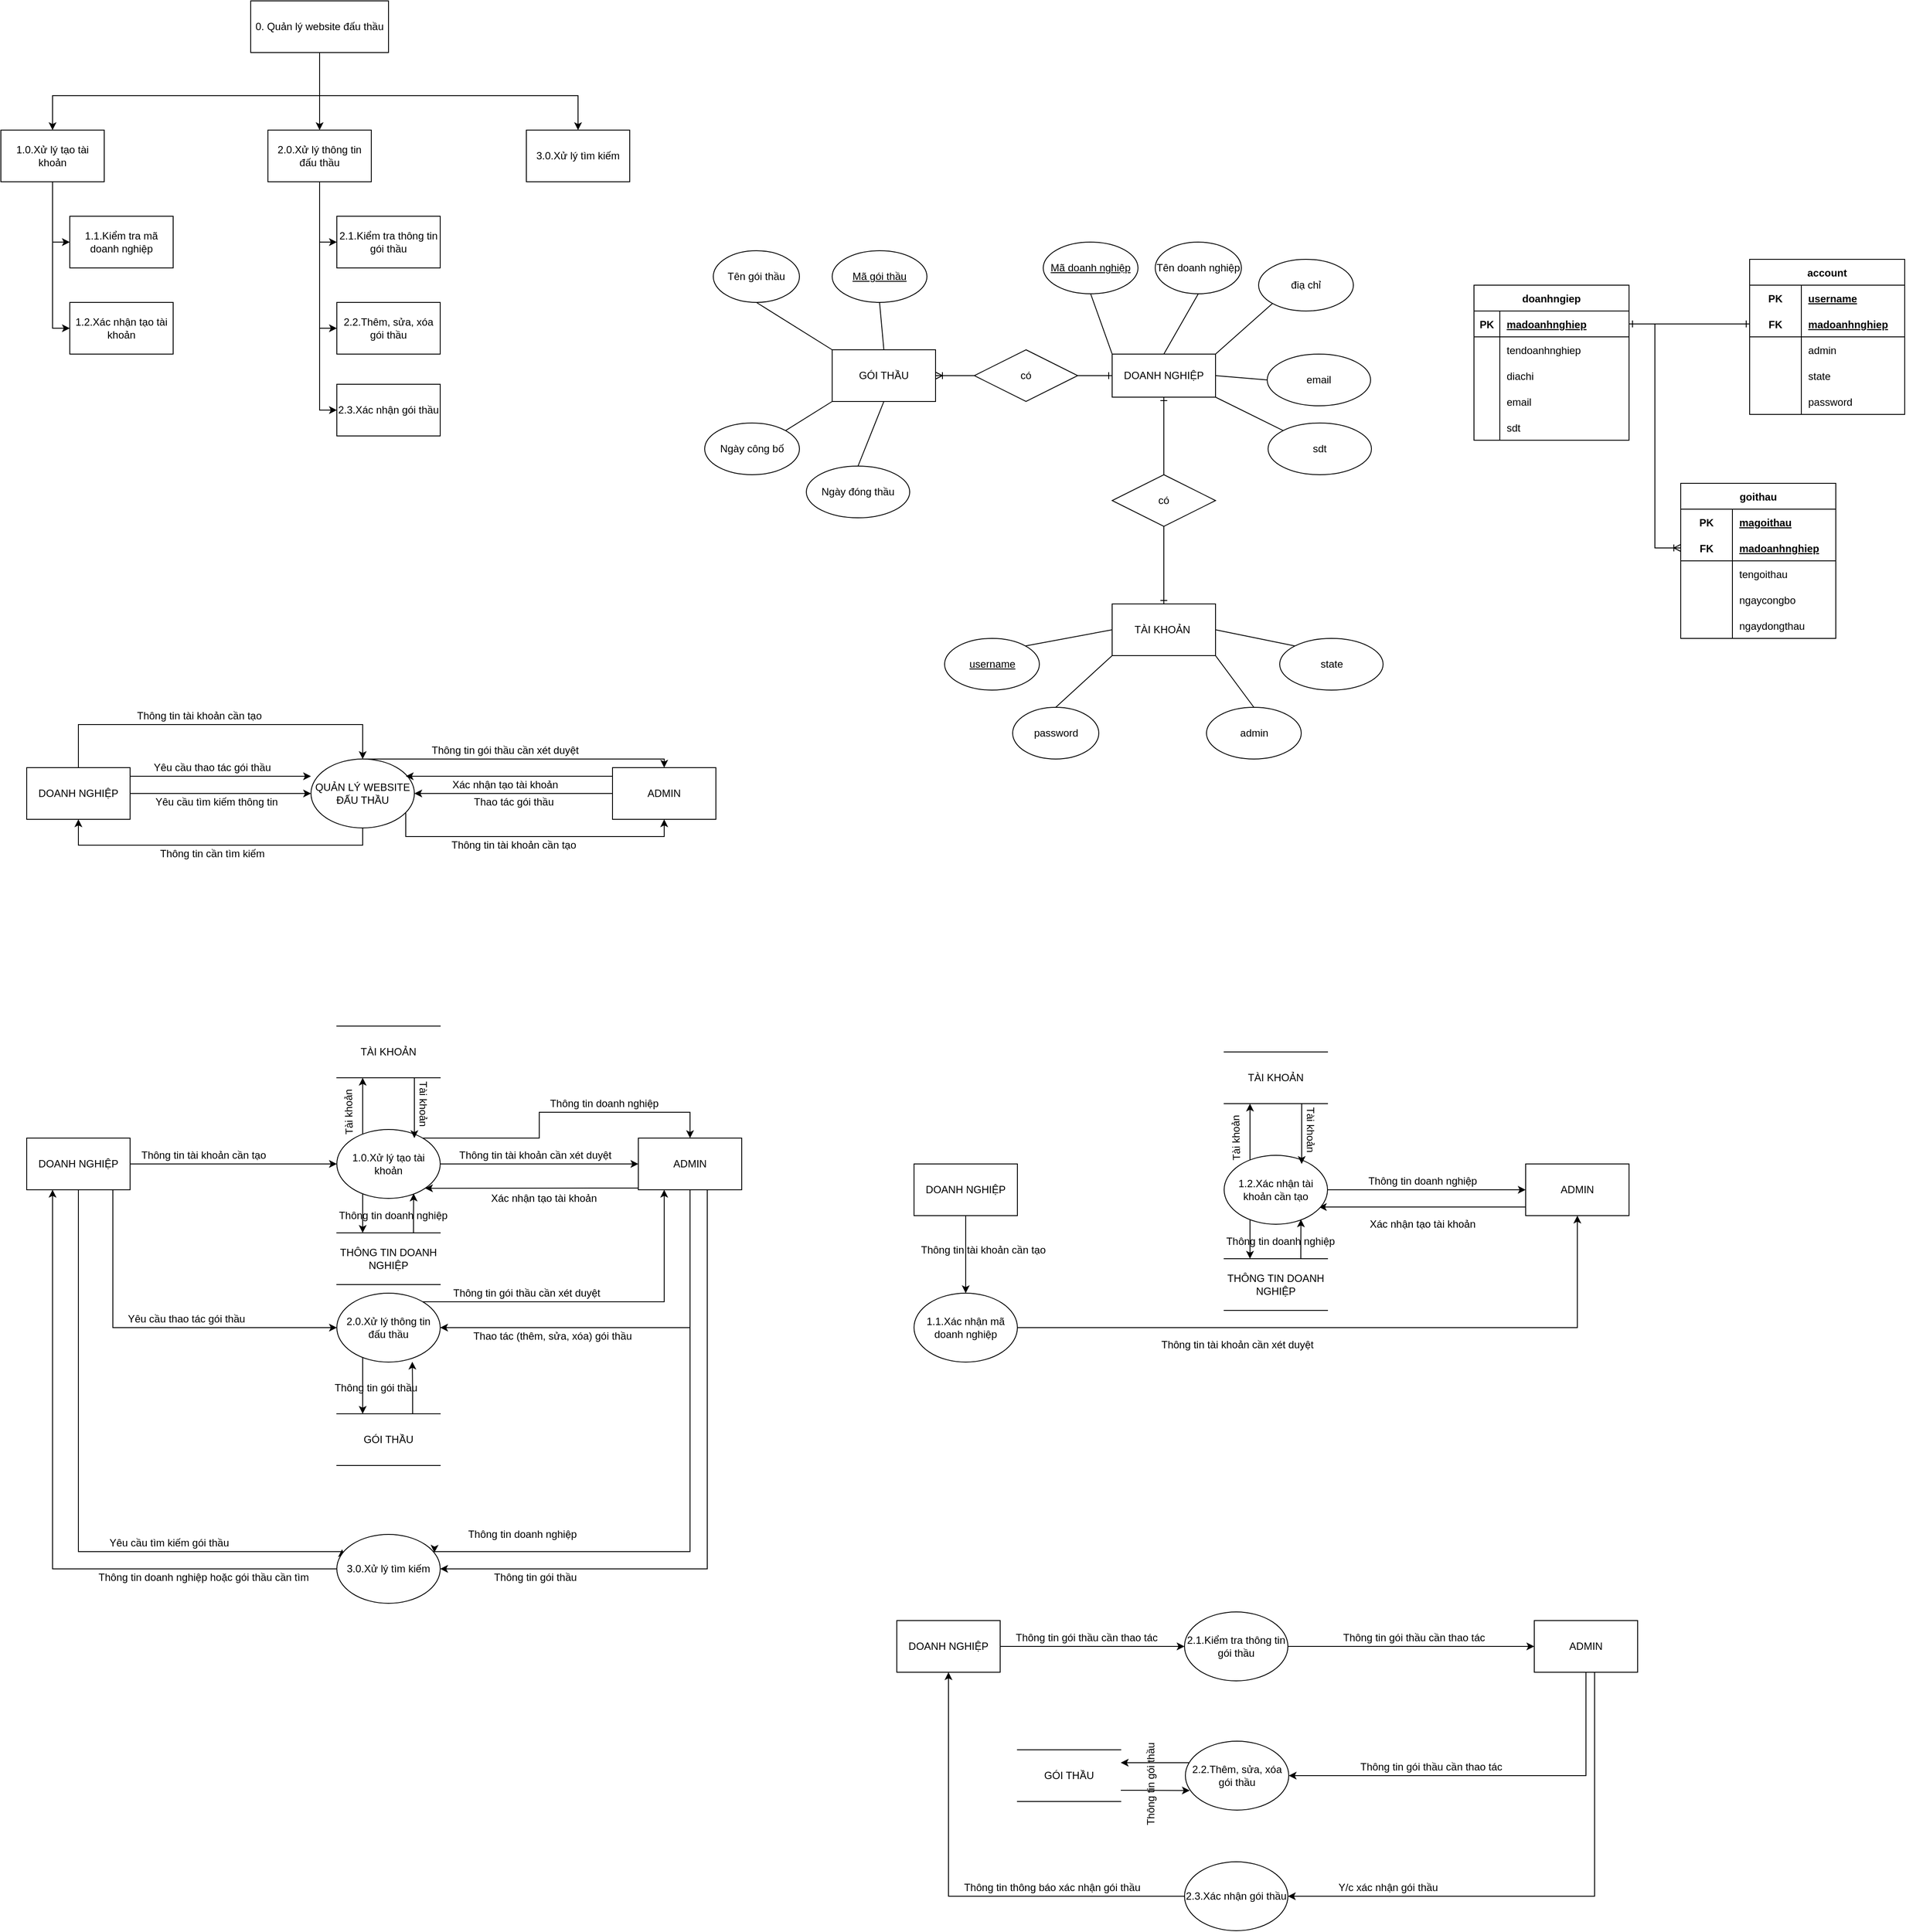 <mxfile version="18.1.3" type="device"><diagram id="sJeZldCgTOT8Xd8-dRQs" name="Page-1"><mxGraphModel dx="1466" dy="608" grid="1" gridSize="10" guides="1" tooltips="1" connect="1" arrows="1" fold="1" page="1" pageScale="1" pageWidth="827" pageHeight="1169" math="0" shadow="0"><root><mxCell id="0"/><mxCell id="1" parent="0"/><mxCell id="-fv67MDIq6zy-AjpwY10-6" style="edgeStyle=orthogonalEdgeStyle;rounded=0;orthogonalLoop=1;jettySize=auto;html=1;entryX=0.5;entryY=0;entryDx=0;entryDy=0;" parent="1" source="-fv67MDIq6zy-AjpwY10-1" target="-fv67MDIq6zy-AjpwY10-2" edge="1"><mxGeometry relative="1" as="geometry"><Array as="points"><mxPoint x="380" y="220"/><mxPoint x="70" y="220"/></Array></mxGeometry></mxCell><mxCell id="-fv67MDIq6zy-AjpwY10-7" style="edgeStyle=orthogonalEdgeStyle;rounded=0;orthogonalLoop=1;jettySize=auto;html=1;entryX=0.5;entryY=0;entryDx=0;entryDy=0;" parent="1" source="-fv67MDIq6zy-AjpwY10-1" target="-fv67MDIq6zy-AjpwY10-3" edge="1"><mxGeometry relative="1" as="geometry"/></mxCell><mxCell id="-fv67MDIq6zy-AjpwY10-8" style="edgeStyle=orthogonalEdgeStyle;rounded=0;orthogonalLoop=1;jettySize=auto;html=1;entryX=0.5;entryY=0;entryDx=0;entryDy=0;" parent="1" source="-fv67MDIq6zy-AjpwY10-1" target="-fv67MDIq6zy-AjpwY10-4" edge="1"><mxGeometry relative="1" as="geometry"><Array as="points"><mxPoint x="380" y="220"/><mxPoint x="680" y="220"/></Array></mxGeometry></mxCell><mxCell id="-fv67MDIq6zy-AjpwY10-1" value="0. Quản lý website đấu thầu" style="rounded=0;whiteSpace=wrap;html=1;" parent="1" vertex="1"><mxGeometry x="300" y="110" width="160" height="60" as="geometry"/></mxCell><mxCell id="-fv67MDIq6zy-AjpwY10-11" style="edgeStyle=orthogonalEdgeStyle;rounded=0;orthogonalLoop=1;jettySize=auto;html=1;entryX=0;entryY=0.5;entryDx=0;entryDy=0;" parent="1" source="-fv67MDIq6zy-AjpwY10-2" target="-fv67MDIq6zy-AjpwY10-9" edge="1"><mxGeometry relative="1" as="geometry"/></mxCell><mxCell id="-fv67MDIq6zy-AjpwY10-12" style="edgeStyle=orthogonalEdgeStyle;rounded=0;orthogonalLoop=1;jettySize=auto;html=1;entryX=0;entryY=0.5;entryDx=0;entryDy=0;" parent="1" source="-fv67MDIq6zy-AjpwY10-2" target="-fv67MDIq6zy-AjpwY10-10" edge="1"><mxGeometry relative="1" as="geometry"/></mxCell><mxCell id="-fv67MDIq6zy-AjpwY10-2" value="1.0.Xử lý tạo tài khoản" style="rounded=0;whiteSpace=wrap;html=1;" parent="1" vertex="1"><mxGeometry x="10" y="260" width="120" height="60" as="geometry"/></mxCell><mxCell id="-fv67MDIq6zy-AjpwY10-16" style="edgeStyle=orthogonalEdgeStyle;rounded=0;orthogonalLoop=1;jettySize=auto;html=1;entryX=0;entryY=0.5;entryDx=0;entryDy=0;" parent="1" source="-fv67MDIq6zy-AjpwY10-3" target="-fv67MDIq6zy-AjpwY10-13" edge="1"><mxGeometry relative="1" as="geometry"/></mxCell><mxCell id="-fv67MDIq6zy-AjpwY10-17" style="edgeStyle=orthogonalEdgeStyle;rounded=0;orthogonalLoop=1;jettySize=auto;html=1;entryX=0;entryY=0.5;entryDx=0;entryDy=0;" parent="1" source="-fv67MDIq6zy-AjpwY10-3" target="-fv67MDIq6zy-AjpwY10-14" edge="1"><mxGeometry relative="1" as="geometry"/></mxCell><mxCell id="-fv67MDIq6zy-AjpwY10-18" style="edgeStyle=orthogonalEdgeStyle;rounded=0;orthogonalLoop=1;jettySize=auto;html=1;entryX=0;entryY=0.5;entryDx=0;entryDy=0;" parent="1" source="-fv67MDIq6zy-AjpwY10-3" target="-fv67MDIq6zy-AjpwY10-15" edge="1"><mxGeometry relative="1" as="geometry"/></mxCell><mxCell id="-fv67MDIq6zy-AjpwY10-3" value="2.0.Xử lý thông tin đấu thầu" style="rounded=0;whiteSpace=wrap;html=1;" parent="1" vertex="1"><mxGeometry x="320" y="260" width="120" height="60" as="geometry"/></mxCell><mxCell id="-fv67MDIq6zy-AjpwY10-4" value="3.0.Xử lý tìm kiếm" style="rounded=0;whiteSpace=wrap;html=1;" parent="1" vertex="1"><mxGeometry x="620" y="260" width="120" height="60" as="geometry"/></mxCell><mxCell id="-fv67MDIq6zy-AjpwY10-9" value="1.1.Kiểm tra mã doanh nghiệp" style="rounded=0;whiteSpace=wrap;html=1;" parent="1" vertex="1"><mxGeometry x="90" y="360" width="120" height="60" as="geometry"/></mxCell><mxCell id="-fv67MDIq6zy-AjpwY10-10" value="1.2.Xác nhận tạo tài khoản" style="rounded=0;whiteSpace=wrap;html=1;" parent="1" vertex="1"><mxGeometry x="90" y="460" width="120" height="60" as="geometry"/></mxCell><mxCell id="-fv67MDIq6zy-AjpwY10-13" value="2.1.Kiểm tra thông tin gói thầu" style="rounded=0;whiteSpace=wrap;html=1;" parent="1" vertex="1"><mxGeometry x="400" y="360" width="120" height="60" as="geometry"/></mxCell><mxCell id="-fv67MDIq6zy-AjpwY10-14" value="2.2.Thêm, sửa, xóa gói thầu" style="rounded=0;whiteSpace=wrap;html=1;" parent="1" vertex="1"><mxGeometry x="400" y="460" width="120" height="60" as="geometry"/></mxCell><mxCell id="-fv67MDIq6zy-AjpwY10-15" value="2.3.Xác nhận gói thầu" style="rounded=0;whiteSpace=wrap;html=1;" parent="1" vertex="1"><mxGeometry x="400" y="555" width="120" height="60" as="geometry"/></mxCell><mxCell id="-fv67MDIq6zy-AjpwY10-25" style="edgeStyle=orthogonalEdgeStyle;rounded=0;orthogonalLoop=1;jettySize=auto;html=1;entryX=0.5;entryY=0;entryDx=0;entryDy=0;" parent="1" source="-fv67MDIq6zy-AjpwY10-20" target="-fv67MDIq6zy-AjpwY10-22" edge="1"><mxGeometry relative="1" as="geometry"><Array as="points"><mxPoint x="780" y="990"/></Array></mxGeometry></mxCell><mxCell id="-fv67MDIq6zy-AjpwY10-39" style="edgeStyle=orthogonalEdgeStyle;rounded=0;orthogonalLoop=1;jettySize=auto;html=1;entryX=0.5;entryY=1;entryDx=0;entryDy=0;" parent="1" source="-fv67MDIq6zy-AjpwY10-20" target="-fv67MDIq6zy-AjpwY10-21" edge="1"><mxGeometry relative="1" as="geometry"><Array as="points"><mxPoint x="430" y="1090"/><mxPoint x="100" y="1090"/></Array></mxGeometry></mxCell><mxCell id="4ASaVmXobpf4jDUh114U-12" style="edgeStyle=orthogonalEdgeStyle;rounded=0;orthogonalLoop=1;jettySize=auto;html=1;entryX=0.5;entryY=1;entryDx=0;entryDy=0;" parent="1" source="-fv67MDIq6zy-AjpwY10-20" target="-fv67MDIq6zy-AjpwY10-22" edge="1"><mxGeometry relative="1" as="geometry"><Array as="points"><mxPoint x="480" y="1080"/><mxPoint x="780" y="1080"/></Array></mxGeometry></mxCell><mxCell id="-fv67MDIq6zy-AjpwY10-20" value="QUẢN LÝ WEBSITE ĐẤU THẦU" style="ellipse;whiteSpace=wrap;html=1;" parent="1" vertex="1"><mxGeometry x="370" y="990" width="120" height="80" as="geometry"/></mxCell><mxCell id="-fv67MDIq6zy-AjpwY10-23" style="edgeStyle=orthogonalEdgeStyle;rounded=0;orthogonalLoop=1;jettySize=auto;html=1;entryX=0.5;entryY=0;entryDx=0;entryDy=0;" parent="1" source="-fv67MDIq6zy-AjpwY10-21" target="-fv67MDIq6zy-AjpwY10-20" edge="1"><mxGeometry relative="1" as="geometry"><Array as="points"><mxPoint x="100" y="950"/><mxPoint x="430" y="950"/></Array></mxGeometry></mxCell><mxCell id="-fv67MDIq6zy-AjpwY10-29" style="edgeStyle=orthogonalEdgeStyle;rounded=0;orthogonalLoop=1;jettySize=auto;html=1;" parent="1" source="-fv67MDIq6zy-AjpwY10-21" edge="1"><mxGeometry relative="1" as="geometry"><mxPoint x="370" y="1010" as="targetPoint"/><Array as="points"><mxPoint x="370" y="1010"/></Array></mxGeometry></mxCell><mxCell id="-fv67MDIq6zy-AjpwY10-37" style="edgeStyle=orthogonalEdgeStyle;rounded=0;orthogonalLoop=1;jettySize=auto;html=1;entryX=0;entryY=0.5;entryDx=0;entryDy=0;" parent="1" source="-fv67MDIq6zy-AjpwY10-21" target="-fv67MDIq6zy-AjpwY10-20" edge="1"><mxGeometry relative="1" as="geometry"/></mxCell><mxCell id="-fv67MDIq6zy-AjpwY10-21" value="DOANH NGHIỆP" style="rounded=0;whiteSpace=wrap;html=1;" parent="1" vertex="1"><mxGeometry x="40" y="1000" width="120" height="60" as="geometry"/></mxCell><mxCell id="-fv67MDIq6zy-AjpwY10-33" style="edgeStyle=orthogonalEdgeStyle;rounded=0;orthogonalLoop=1;jettySize=auto;html=1;entryX=1;entryY=0.5;entryDx=0;entryDy=0;" parent="1" source="-fv67MDIq6zy-AjpwY10-22" target="-fv67MDIq6zy-AjpwY10-20" edge="1"><mxGeometry relative="1" as="geometry"/></mxCell><mxCell id="-fv67MDIq6zy-AjpwY10-35" style="edgeStyle=orthogonalEdgeStyle;rounded=0;orthogonalLoop=1;jettySize=auto;html=1;entryX=0.917;entryY=0.25;entryDx=0;entryDy=0;entryPerimeter=0;" parent="1" source="-fv67MDIq6zy-AjpwY10-22" target="-fv67MDIq6zy-AjpwY10-20" edge="1"><mxGeometry relative="1" as="geometry"><Array as="points"><mxPoint x="660" y="1010"/><mxPoint x="660" y="1010"/></Array></mxGeometry></mxCell><mxCell id="-fv67MDIq6zy-AjpwY10-22" value="ADMIN" style="rounded=0;whiteSpace=wrap;html=1;" parent="1" vertex="1"><mxGeometry x="720" y="1000" width="120" height="60" as="geometry"/></mxCell><mxCell id="-fv67MDIq6zy-AjpwY10-24" value="Thông tin tài khoản cần tạo" style="text;html=1;align=center;verticalAlign=middle;resizable=0;points=[];autosize=1;strokeColor=none;fillColor=none;" parent="1" vertex="1"><mxGeometry x="160" y="930" width="160" height="20" as="geometry"/></mxCell><mxCell id="-fv67MDIq6zy-AjpwY10-26" value="Thông tin gói thầu cần xét duyệt" style="text;html=1;align=center;verticalAlign=middle;resizable=0;points=[];autosize=1;strokeColor=none;fillColor=none;" parent="1" vertex="1"><mxGeometry x="500" y="970" width="190" height="20" as="geometry"/></mxCell><mxCell id="-fv67MDIq6zy-AjpwY10-28" value="Thao tác gói thầu" style="text;html=1;align=center;verticalAlign=middle;resizable=0;points=[];autosize=1;strokeColor=none;fillColor=none;" parent="1" vertex="1"><mxGeometry x="550" y="1030" width="110" height="20" as="geometry"/></mxCell><mxCell id="-fv67MDIq6zy-AjpwY10-30" value="Yêu cầu thao tác gói thầu" style="text;html=1;align=center;verticalAlign=middle;resizable=0;points=[];autosize=1;strokeColor=none;fillColor=none;" parent="1" vertex="1"><mxGeometry x="180" y="990" width="150" height="20" as="geometry"/></mxCell><mxCell id="-fv67MDIq6zy-AjpwY10-36" value="Xác nhận tạo tài khoản" style="text;html=1;align=center;verticalAlign=middle;resizable=0;points=[];autosize=1;strokeColor=none;fillColor=none;" parent="1" vertex="1"><mxGeometry x="525" y="1010" width="140" height="20" as="geometry"/></mxCell><mxCell id="-fv67MDIq6zy-AjpwY10-38" value="Yêu cầu tìm kiếm thông tin" style="text;html=1;align=center;verticalAlign=middle;resizable=0;points=[];autosize=1;strokeColor=none;fillColor=none;" parent="1" vertex="1"><mxGeometry x="180" y="1030" width="160" height="20" as="geometry"/></mxCell><mxCell id="-fv67MDIq6zy-AjpwY10-40" value="Thông tin cần tìm kiếm" style="text;html=1;align=center;verticalAlign=middle;resizable=0;points=[];autosize=1;strokeColor=none;fillColor=none;" parent="1" vertex="1"><mxGeometry x="185" y="1090" width="140" height="20" as="geometry"/></mxCell><mxCell id="4ASaVmXobpf4jDUh114U-9" style="edgeStyle=orthogonalEdgeStyle;rounded=0;orthogonalLoop=1;jettySize=auto;html=1;" parent="1" source="4ASaVmXobpf4jDUh114U-1" target="4ASaVmXobpf4jDUh114U-3" edge="1"><mxGeometry relative="1" as="geometry"><Array as="points"><mxPoint x="350" y="1460"/><mxPoint x="350" y="1460"/></Array></mxGeometry></mxCell><mxCell id="4ASaVmXobpf4jDUh114U-21" style="edgeStyle=orthogonalEdgeStyle;rounded=0;orthogonalLoop=1;jettySize=auto;html=1;entryX=0;entryY=0.5;entryDx=0;entryDy=0;" parent="1" source="4ASaVmXobpf4jDUh114U-1" target="4ASaVmXobpf4jDUh114U-5" edge="1"><mxGeometry relative="1" as="geometry"><Array as="points"><mxPoint x="140" y="1650"/></Array></mxGeometry></mxCell><mxCell id="4ASaVmXobpf4jDUh114U-31" style="edgeStyle=orthogonalEdgeStyle;rounded=0;orthogonalLoop=1;jettySize=auto;html=1;entryX=0.05;entryY=0.215;entryDx=0;entryDy=0;entryPerimeter=0;" parent="1" source="4ASaVmXobpf4jDUh114U-1" target="4ASaVmXobpf4jDUh114U-4" edge="1"><mxGeometry relative="1" as="geometry"><Array as="points"><mxPoint x="100" y="1910"/><mxPoint x="406" y="1910"/></Array></mxGeometry></mxCell><mxCell id="4ASaVmXobpf4jDUh114U-1" value="DOANH NGHIỆP" style="rounded=0;whiteSpace=wrap;html=1;" parent="1" vertex="1"><mxGeometry x="40" y="1430" width="120" height="60" as="geometry"/></mxCell><mxCell id="4ASaVmXobpf4jDUh114U-15" style="edgeStyle=orthogonalEdgeStyle;rounded=0;orthogonalLoop=1;jettySize=auto;html=1;entryX=1;entryY=1;entryDx=0;entryDy=0;" parent="1" source="4ASaVmXobpf4jDUh114U-2" target="4ASaVmXobpf4jDUh114U-3" edge="1"><mxGeometry relative="1" as="geometry"><Array as="points"><mxPoint x="700" y="1488"/><mxPoint x="700" y="1488"/></Array></mxGeometry></mxCell><mxCell id="4ASaVmXobpf4jDUh114U-25" style="edgeStyle=orthogonalEdgeStyle;rounded=0;orthogonalLoop=1;jettySize=auto;html=1;entryX=1;entryY=0.5;entryDx=0;entryDy=0;" parent="1" source="4ASaVmXobpf4jDUh114U-2" target="4ASaVmXobpf4jDUh114U-5" edge="1"><mxGeometry relative="1" as="geometry"><Array as="points"><mxPoint x="810" y="1650"/></Array></mxGeometry></mxCell><mxCell id="4ASaVmXobpf4jDUh114U-42" style="edgeStyle=orthogonalEdgeStyle;rounded=0;orthogonalLoop=1;jettySize=auto;html=1;entryX=0.943;entryY=0.265;entryDx=0;entryDy=0;entryPerimeter=0;" parent="1" source="4ASaVmXobpf4jDUh114U-2" target="4ASaVmXobpf4jDUh114U-4" edge="1"><mxGeometry relative="1" as="geometry"><Array as="points"><mxPoint x="810" y="1910"/><mxPoint x="513" y="1910"/></Array></mxGeometry></mxCell><mxCell id="4ASaVmXobpf4jDUh114U-44" style="edgeStyle=orthogonalEdgeStyle;rounded=0;orthogonalLoop=1;jettySize=auto;html=1;entryX=1;entryY=0.5;entryDx=0;entryDy=0;" parent="1" source="4ASaVmXobpf4jDUh114U-2" target="4ASaVmXobpf4jDUh114U-4" edge="1"><mxGeometry relative="1" as="geometry"><Array as="points"><mxPoint x="830" y="1930"/></Array></mxGeometry></mxCell><mxCell id="4ASaVmXobpf4jDUh114U-2" value="ADMIN" style="rounded=0;whiteSpace=wrap;html=1;" parent="1" vertex="1"><mxGeometry x="750" y="1430" width="120" height="60" as="geometry"/></mxCell><mxCell id="4ASaVmXobpf4jDUh114U-11" style="edgeStyle=orthogonalEdgeStyle;rounded=0;orthogonalLoop=1;jettySize=auto;html=1;entryX=0;entryY=0.5;entryDx=0;entryDy=0;" parent="1" source="4ASaVmXobpf4jDUh114U-3" target="4ASaVmXobpf4jDUh114U-2" edge="1"><mxGeometry relative="1" as="geometry"/></mxCell><mxCell id="4ASaVmXobpf4jDUh114U-17" style="edgeStyle=orthogonalEdgeStyle;rounded=0;orthogonalLoop=1;jettySize=auto;html=1;entryX=0.25;entryY=1;entryDx=0;entryDy=0;" parent="1" source="4ASaVmXobpf4jDUh114U-3" target="4ASaVmXobpf4jDUh114U-6" edge="1"><mxGeometry relative="1" as="geometry"><Array as="points"><mxPoint x="430" y="1400"/><mxPoint x="430" y="1400"/></Array></mxGeometry></mxCell><mxCell id="4ASaVmXobpf4jDUh114U-34" style="edgeStyle=orthogonalEdgeStyle;rounded=0;orthogonalLoop=1;jettySize=auto;html=1;entryX=0.25;entryY=0;entryDx=0;entryDy=0;" parent="1" source="4ASaVmXobpf4jDUh114U-3" target="4ASaVmXobpf4jDUh114U-7" edge="1"><mxGeometry relative="1" as="geometry"><Array as="points"><mxPoint x="430" y="1510"/><mxPoint x="430" y="1510"/></Array></mxGeometry></mxCell><mxCell id="4ASaVmXobpf4jDUh114U-40" style="edgeStyle=orthogonalEdgeStyle;rounded=0;orthogonalLoop=1;jettySize=auto;html=1;entryX=0.5;entryY=0;entryDx=0;entryDy=0;" parent="1" source="4ASaVmXobpf4jDUh114U-3" target="4ASaVmXobpf4jDUh114U-2" edge="1"><mxGeometry relative="1" as="geometry"><Array as="points"><mxPoint x="635" y="1430"/><mxPoint x="635" y="1400"/><mxPoint x="810" y="1400"/></Array></mxGeometry></mxCell><mxCell id="4ASaVmXobpf4jDUh114U-3" value="&lt;span style=&quot;&quot;&gt;1.0.Xử lý tạo tài khoản&lt;/span&gt;" style="ellipse;whiteSpace=wrap;html=1;" parent="1" vertex="1"><mxGeometry x="400" y="1420" width="120" height="80" as="geometry"/></mxCell><mxCell id="4ASaVmXobpf4jDUh114U-46" style="edgeStyle=orthogonalEdgeStyle;rounded=0;orthogonalLoop=1;jettySize=auto;html=1;entryX=0.25;entryY=1;entryDx=0;entryDy=0;" parent="1" source="4ASaVmXobpf4jDUh114U-4" target="4ASaVmXobpf4jDUh114U-1" edge="1"><mxGeometry relative="1" as="geometry"/></mxCell><mxCell id="4ASaVmXobpf4jDUh114U-4" value="&lt;span style=&quot;&quot;&gt;3.0.Xử lý tìm kiếm&lt;/span&gt;" style="ellipse;whiteSpace=wrap;html=1;" parent="1" vertex="1"><mxGeometry x="400" y="1890" width="120" height="80" as="geometry"/></mxCell><mxCell id="4ASaVmXobpf4jDUh114U-23" style="edgeStyle=orthogonalEdgeStyle;rounded=0;orthogonalLoop=1;jettySize=auto;html=1;entryX=0.25;entryY=1;entryDx=0;entryDy=0;" parent="1" source="4ASaVmXobpf4jDUh114U-5" target="4ASaVmXobpf4jDUh114U-2" edge="1"><mxGeometry relative="1" as="geometry"><Array as="points"><mxPoint x="780" y="1620"/></Array></mxGeometry></mxCell><mxCell id="4ASaVmXobpf4jDUh114U-27" style="edgeStyle=orthogonalEdgeStyle;rounded=0;orthogonalLoop=1;jettySize=auto;html=1;entryX=0.25;entryY=0;entryDx=0;entryDy=0;" parent="1" source="4ASaVmXobpf4jDUh114U-5" target="4ASaVmXobpf4jDUh114U-8" edge="1"><mxGeometry relative="1" as="geometry"><Array as="points"><mxPoint x="430" y="1710"/><mxPoint x="430" y="1710"/></Array></mxGeometry></mxCell><mxCell id="4ASaVmXobpf4jDUh114U-5" value="&lt;span style=&quot;&quot;&gt;2.0.Xử lý thông tin đấu thầu&lt;/span&gt;" style="ellipse;whiteSpace=wrap;html=1;" parent="1" vertex="1"><mxGeometry x="400" y="1610" width="120" height="80" as="geometry"/></mxCell><mxCell id="4ASaVmXobpf4jDUh114U-18" style="edgeStyle=orthogonalEdgeStyle;rounded=0;orthogonalLoop=1;jettySize=auto;html=1;entryX=0.75;entryY=0.125;entryDx=0;entryDy=0;entryPerimeter=0;" parent="1" source="4ASaVmXobpf4jDUh114U-6" target="4ASaVmXobpf4jDUh114U-3" edge="1"><mxGeometry relative="1" as="geometry"><Array as="points"><mxPoint x="490" y="1360"/><mxPoint x="490" y="1360"/></Array></mxGeometry></mxCell><mxCell id="4ASaVmXobpf4jDUh114U-6" value="TÀI KHOẢN" style="shape=partialRectangle;whiteSpace=wrap;html=1;left=0;right=0;fillColor=none;" parent="1" vertex="1"><mxGeometry x="400" y="1300" width="120" height="60" as="geometry"/></mxCell><mxCell id="4ASaVmXobpf4jDUh114U-35" style="edgeStyle=orthogonalEdgeStyle;rounded=0;orthogonalLoop=1;jettySize=auto;html=1;entryX=0.743;entryY=0.93;entryDx=0;entryDy=0;entryPerimeter=0;" parent="1" source="4ASaVmXobpf4jDUh114U-7" target="4ASaVmXobpf4jDUh114U-3" edge="1"><mxGeometry relative="1" as="geometry"><Array as="points"><mxPoint x="489" y="1530"/><mxPoint x="489" y="1530"/></Array></mxGeometry></mxCell><mxCell id="4ASaVmXobpf4jDUh114U-7" value="THÔNG TIN DOANH NGHIỆP" style="shape=partialRectangle;whiteSpace=wrap;html=1;left=0;right=0;fillColor=none;" parent="1" vertex="1"><mxGeometry x="400" y="1540" width="120" height="60" as="geometry"/></mxCell><mxCell id="4ASaVmXobpf4jDUh114U-28" style="edgeStyle=orthogonalEdgeStyle;rounded=0;orthogonalLoop=1;jettySize=auto;html=1;entryX=0.73;entryY=0.995;entryDx=0;entryDy=0;entryPerimeter=0;" parent="1" source="4ASaVmXobpf4jDUh114U-8" target="4ASaVmXobpf4jDUh114U-5" edge="1"><mxGeometry relative="1" as="geometry"><Array as="points"><mxPoint x="488" y="1730"/><mxPoint x="488" y="1730"/></Array></mxGeometry></mxCell><mxCell id="4ASaVmXobpf4jDUh114U-8" value="GÓI THẦU" style="shape=partialRectangle;whiteSpace=wrap;html=1;left=0;right=0;fillColor=none;" parent="1" vertex="1"><mxGeometry x="400" y="1750" width="120" height="60" as="geometry"/></mxCell><mxCell id="4ASaVmXobpf4jDUh114U-10" value="Thông tin tài khoản cần tạo" style="text;html=1;align=center;verticalAlign=middle;resizable=0;points=[];autosize=1;strokeColor=none;fillColor=none;" parent="1" vertex="1"><mxGeometry x="165" y="1440" width="160" height="20" as="geometry"/></mxCell><mxCell id="4ASaVmXobpf4jDUh114U-13" value="Thông tin tài khoản cần tạo" style="text;html=1;align=center;verticalAlign=middle;resizable=0;points=[];autosize=1;strokeColor=none;fillColor=none;" parent="1" vertex="1"><mxGeometry x="525" y="1080" width="160" height="20" as="geometry"/></mxCell><mxCell id="4ASaVmXobpf4jDUh114U-14" value="Thông tin tài khoản cần xét duyệt" style="text;html=1;align=center;verticalAlign=middle;resizable=0;points=[];autosize=1;strokeColor=none;fillColor=none;" parent="1" vertex="1"><mxGeometry x="535" y="1440" width="190" height="20" as="geometry"/></mxCell><mxCell id="4ASaVmXobpf4jDUh114U-16" value="Xác nhận tạo tài khoản" style="text;html=1;align=center;verticalAlign=middle;resizable=0;points=[];autosize=1;strokeColor=none;fillColor=none;" parent="1" vertex="1"><mxGeometry x="570" y="1490" width="140" height="20" as="geometry"/></mxCell><mxCell id="4ASaVmXobpf4jDUh114U-19" value="Tài khoản" style="text;html=1;align=center;verticalAlign=middle;resizable=0;points=[];autosize=1;strokeColor=none;fillColor=none;rotation=90;" parent="1" vertex="1"><mxGeometry x="465" y="1380" width="70" height="20" as="geometry"/></mxCell><mxCell id="4ASaVmXobpf4jDUh114U-20" value="Tài khoản" style="text;html=1;align=center;verticalAlign=middle;resizable=0;points=[];autosize=1;strokeColor=none;fillColor=none;rotation=-91;" parent="1" vertex="1"><mxGeometry x="379" y="1390" width="70" height="20" as="geometry"/></mxCell><mxCell id="4ASaVmXobpf4jDUh114U-22" value="Yêu cầu thao tác gói thầu" style="text;html=1;align=center;verticalAlign=middle;resizable=0;points=[];autosize=1;strokeColor=none;fillColor=none;" parent="1" vertex="1"><mxGeometry x="150" y="1630" width="150" height="20" as="geometry"/></mxCell><mxCell id="4ASaVmXobpf4jDUh114U-24" value="Thông tin gói thầu cần xét duyệt" style="text;html=1;align=center;verticalAlign=middle;resizable=0;points=[];autosize=1;strokeColor=none;fillColor=none;" parent="1" vertex="1"><mxGeometry x="525" y="1600" width="190" height="20" as="geometry"/></mxCell><mxCell id="4ASaVmXobpf4jDUh114U-26" value="Thao tác (thêm, sửa, xóa) gói thầu" style="text;html=1;align=center;verticalAlign=middle;resizable=0;points=[];autosize=1;strokeColor=none;fillColor=none;" parent="1" vertex="1"><mxGeometry x="550" y="1650" width="200" height="20" as="geometry"/></mxCell><mxCell id="4ASaVmXobpf4jDUh114U-29" value="Thông tin gói thầu" style="text;html=1;align=center;verticalAlign=middle;resizable=0;points=[];autosize=1;strokeColor=none;fillColor=none;" parent="1" vertex="1"><mxGeometry x="390" y="1710" width="110" height="20" as="geometry"/></mxCell><mxCell id="4ASaVmXobpf4jDUh114U-33" value="Yêu cầu tìm kiếm gói thầu" style="text;html=1;align=center;verticalAlign=middle;resizable=0;points=[];autosize=1;strokeColor=none;fillColor=none;" parent="1" vertex="1"><mxGeometry x="130" y="1890" width="150" height="20" as="geometry"/></mxCell><mxCell id="4ASaVmXobpf4jDUh114U-36" value="Thông tin doanh nghiệp" style="text;html=1;align=center;verticalAlign=middle;resizable=0;points=[];autosize=1;strokeColor=none;fillColor=none;" parent="1" vertex="1"><mxGeometry x="395" y="1510" width="140" height="20" as="geometry"/></mxCell><mxCell id="4ASaVmXobpf4jDUh114U-41" value="Thông tin doanh nghiệp" style="text;html=1;align=center;verticalAlign=middle;resizable=0;points=[];autosize=1;strokeColor=none;fillColor=none;" parent="1" vertex="1"><mxGeometry x="640" y="1380" width="140" height="20" as="geometry"/></mxCell><mxCell id="4ASaVmXobpf4jDUh114U-43" value="Thông tin doanh nghiệp" style="text;html=1;align=center;verticalAlign=middle;resizable=0;points=[];autosize=1;strokeColor=none;fillColor=none;" parent="1" vertex="1"><mxGeometry x="545" y="1880" width="140" height="20" as="geometry"/></mxCell><mxCell id="4ASaVmXobpf4jDUh114U-45" value="Thông tin gói thầu" style="text;html=1;align=center;verticalAlign=middle;resizable=0;points=[];autosize=1;strokeColor=none;fillColor=none;" parent="1" vertex="1"><mxGeometry x="575" y="1930" width="110" height="20" as="geometry"/></mxCell><mxCell id="4ASaVmXobpf4jDUh114U-47" value="Thông tin doanh nghiệp hoặc gói thầu cần tìm" style="text;html=1;align=center;verticalAlign=middle;resizable=0;points=[];autosize=1;strokeColor=none;fillColor=none;" parent="1" vertex="1"><mxGeometry x="115" y="1930" width="260" height="20" as="geometry"/></mxCell><mxCell id="4ASaVmXobpf4jDUh114U-72" style="edgeStyle=orthogonalEdgeStyle;rounded=0;orthogonalLoop=1;jettySize=auto;html=1;entryX=0.5;entryY=0;entryDx=0;entryDy=0;" parent="1" source="4ASaVmXobpf4jDUh114U-49" target="4ASaVmXobpf4jDUh114U-68" edge="1"><mxGeometry relative="1" as="geometry"/></mxCell><mxCell id="4ASaVmXobpf4jDUh114U-49" value="DOANH NGHIỆP" style="rounded=0;whiteSpace=wrap;html=1;" parent="1" vertex="1"><mxGeometry x="1070" y="1460" width="120" height="60" as="geometry"/></mxCell><mxCell id="4ASaVmXobpf4jDUh114U-71" style="edgeStyle=orthogonalEdgeStyle;rounded=0;orthogonalLoop=1;jettySize=auto;html=1;entryX=0.917;entryY=0.75;entryDx=0;entryDy=0;entryPerimeter=0;" parent="1" source="4ASaVmXobpf4jDUh114U-51" target="4ASaVmXobpf4jDUh114U-56" edge="1"><mxGeometry relative="1" as="geometry"><Array as="points"><mxPoint x="1730" y="1510"/><mxPoint x="1730" y="1510"/></Array></mxGeometry></mxCell><mxCell id="4ASaVmXobpf4jDUh114U-51" value="ADMIN" style="rounded=0;whiteSpace=wrap;html=1;" parent="1" vertex="1"><mxGeometry x="1780" y="1460" width="120" height="60" as="geometry"/></mxCell><mxCell id="4ASaVmXobpf4jDUh114U-52" style="edgeStyle=orthogonalEdgeStyle;rounded=0;orthogonalLoop=1;jettySize=auto;html=1;entryX=0;entryY=0.5;entryDx=0;entryDy=0;" parent="1" source="4ASaVmXobpf4jDUh114U-56" target="4ASaVmXobpf4jDUh114U-51" edge="1"><mxGeometry relative="1" as="geometry"/></mxCell><mxCell id="4ASaVmXobpf4jDUh114U-53" style="edgeStyle=orthogonalEdgeStyle;rounded=0;orthogonalLoop=1;jettySize=auto;html=1;entryX=0.25;entryY=1;entryDx=0;entryDy=0;" parent="1" source="4ASaVmXobpf4jDUh114U-56" target="4ASaVmXobpf4jDUh114U-58" edge="1"><mxGeometry relative="1" as="geometry"><Array as="points"><mxPoint x="1460" y="1430"/><mxPoint x="1460" y="1430"/></Array></mxGeometry></mxCell><mxCell id="4ASaVmXobpf4jDUh114U-54" style="edgeStyle=orthogonalEdgeStyle;rounded=0;orthogonalLoop=1;jettySize=auto;html=1;entryX=0.25;entryY=0;entryDx=0;entryDy=0;" parent="1" source="4ASaVmXobpf4jDUh114U-56" target="4ASaVmXobpf4jDUh114U-60" edge="1"><mxGeometry relative="1" as="geometry"><Array as="points"><mxPoint x="1460" y="1540"/><mxPoint x="1460" y="1540"/></Array></mxGeometry></mxCell><mxCell id="4ASaVmXobpf4jDUh114U-56" value="1.2.Xác nhận tài khoản cần tạo" style="ellipse;whiteSpace=wrap;html=1;" parent="1" vertex="1"><mxGeometry x="1430" y="1450" width="120" height="80" as="geometry"/></mxCell><mxCell id="4ASaVmXobpf4jDUh114U-57" style="edgeStyle=orthogonalEdgeStyle;rounded=0;orthogonalLoop=1;jettySize=auto;html=1;entryX=0.75;entryY=0.125;entryDx=0;entryDy=0;entryPerimeter=0;" parent="1" source="4ASaVmXobpf4jDUh114U-58" target="4ASaVmXobpf4jDUh114U-56" edge="1"><mxGeometry relative="1" as="geometry"><Array as="points"><mxPoint x="1520" y="1390"/><mxPoint x="1520" y="1390"/></Array></mxGeometry></mxCell><mxCell id="4ASaVmXobpf4jDUh114U-58" value="TÀI KHOẢN" style="shape=partialRectangle;whiteSpace=wrap;html=1;left=0;right=0;fillColor=none;" parent="1" vertex="1"><mxGeometry x="1430" y="1330" width="120" height="60" as="geometry"/></mxCell><mxCell id="4ASaVmXobpf4jDUh114U-59" style="edgeStyle=orthogonalEdgeStyle;rounded=0;orthogonalLoop=1;jettySize=auto;html=1;entryX=0.743;entryY=0.93;entryDx=0;entryDy=0;entryPerimeter=0;" parent="1" source="4ASaVmXobpf4jDUh114U-60" target="4ASaVmXobpf4jDUh114U-56" edge="1"><mxGeometry relative="1" as="geometry"><Array as="points"><mxPoint x="1519" y="1560"/><mxPoint x="1519" y="1560"/></Array></mxGeometry></mxCell><mxCell id="4ASaVmXobpf4jDUh114U-60" value="THÔNG TIN DOANH NGHIỆP" style="shape=partialRectangle;whiteSpace=wrap;html=1;left=0;right=0;fillColor=none;" parent="1" vertex="1"><mxGeometry x="1430" y="1570" width="120" height="60" as="geometry"/></mxCell><mxCell id="4ASaVmXobpf4jDUh114U-61" value="Thông tin tài khoản cần tạo" style="text;html=1;align=center;verticalAlign=middle;resizable=0;points=[];autosize=1;strokeColor=none;fillColor=none;" parent="1" vertex="1"><mxGeometry x="1070" y="1550" width="160" height="20" as="geometry"/></mxCell><mxCell id="4ASaVmXobpf4jDUh114U-62" value="Thông tin doanh nghiệp" style="text;html=1;align=center;verticalAlign=middle;resizable=0;points=[];autosize=1;strokeColor=none;fillColor=none;" parent="1" vertex="1"><mxGeometry x="1590" y="1470" width="140" height="20" as="geometry"/></mxCell><mxCell id="4ASaVmXobpf4jDUh114U-64" value="Tài khoản" style="text;html=1;align=center;verticalAlign=middle;resizable=0;points=[];autosize=1;strokeColor=none;fillColor=none;rotation=90;" parent="1" vertex="1"><mxGeometry x="1495" y="1410" width="70" height="20" as="geometry"/></mxCell><mxCell id="4ASaVmXobpf4jDUh114U-65" value="Tài khoản" style="text;html=1;align=center;verticalAlign=middle;resizable=0;points=[];autosize=1;strokeColor=none;fillColor=none;rotation=-91;" parent="1" vertex="1"><mxGeometry x="1409" y="1420" width="70" height="20" as="geometry"/></mxCell><mxCell id="4ASaVmXobpf4jDUh114U-66" value="Thông tin doanh nghiệp" style="text;html=1;align=center;verticalAlign=middle;resizable=0;points=[];autosize=1;strokeColor=none;fillColor=none;" parent="1" vertex="1"><mxGeometry x="1425" y="1540" width="140" height="20" as="geometry"/></mxCell><mxCell id="4ASaVmXobpf4jDUh114U-73" style="edgeStyle=orthogonalEdgeStyle;rounded=0;orthogonalLoop=1;jettySize=auto;html=1;entryX=0.5;entryY=1;entryDx=0;entryDy=0;" parent="1" source="4ASaVmXobpf4jDUh114U-68" target="4ASaVmXobpf4jDUh114U-51" edge="1"><mxGeometry relative="1" as="geometry"/></mxCell><mxCell id="4ASaVmXobpf4jDUh114U-68" value="&lt;span style=&quot;&quot;&gt;1.1.Xác nhận mã doanh nghiệp&lt;/span&gt;" style="ellipse;whiteSpace=wrap;html=1;" parent="1" vertex="1"><mxGeometry x="1070" y="1610" width="120" height="80" as="geometry"/></mxCell><mxCell id="4ASaVmXobpf4jDUh114U-74" value="Thông tin tài khoản cần xét duyệt" style="text;html=1;align=center;verticalAlign=middle;resizable=0;points=[];autosize=1;strokeColor=none;fillColor=none;" parent="1" vertex="1"><mxGeometry x="1350" y="1660" width="190" height="20" as="geometry"/></mxCell><mxCell id="4ASaVmXobpf4jDUh114U-75" value="Xác nhận tạo tài khoản" style="text;html=1;align=center;verticalAlign=middle;resizable=0;points=[];autosize=1;strokeColor=none;fillColor=none;" parent="1" vertex="1"><mxGeometry x="1590" y="1520" width="140" height="20" as="geometry"/></mxCell><mxCell id="4ASaVmXobpf4jDUh114U-99" style="edgeStyle=orthogonalEdgeStyle;rounded=0;orthogonalLoop=1;jettySize=auto;html=1;entryX=0;entryY=0.5;entryDx=0;entryDy=0;" parent="1" source="4ASaVmXobpf4jDUh114U-77" target="4ASaVmXobpf4jDUh114U-94" edge="1"><mxGeometry relative="1" as="geometry"/></mxCell><mxCell id="4ASaVmXobpf4jDUh114U-77" value="DOANH NGHIỆP" style="rounded=0;whiteSpace=wrap;html=1;" parent="1" vertex="1"><mxGeometry x="1050" y="1990" width="120" height="60" as="geometry"/></mxCell><mxCell id="4ASaVmXobpf4jDUh114U-105" style="edgeStyle=orthogonalEdgeStyle;rounded=0;orthogonalLoop=1;jettySize=auto;html=1;entryX=1;entryY=0.5;entryDx=0;entryDy=0;" parent="1" source="4ASaVmXobpf4jDUh114U-79" target="4ASaVmXobpf4jDUh114U-83" edge="1"><mxGeometry relative="1" as="geometry"><Array as="points"><mxPoint x="1850" y="2170"/></Array></mxGeometry></mxCell><mxCell id="4ASaVmXobpf4jDUh114U-107" style="edgeStyle=orthogonalEdgeStyle;rounded=0;orthogonalLoop=1;jettySize=auto;html=1;entryX=1;entryY=0.5;entryDx=0;entryDy=0;" parent="1" source="4ASaVmXobpf4jDUh114U-79" target="4ASaVmXobpf4jDUh114U-97" edge="1"><mxGeometry relative="1" as="geometry"><Array as="points"><mxPoint x="1860" y="2310"/></Array></mxGeometry></mxCell><mxCell id="4ASaVmXobpf4jDUh114U-79" value="ADMIN" style="rounded=0;whiteSpace=wrap;html=1;" parent="1" vertex="1"><mxGeometry x="1790" y="1990" width="120" height="60" as="geometry"/></mxCell><mxCell id="4ASaVmXobpf4jDUh114U-109" style="edgeStyle=orthogonalEdgeStyle;rounded=0;orthogonalLoop=1;jettySize=auto;html=1;entryX=1;entryY=0.25;entryDx=0;entryDy=0;" parent="1" source="4ASaVmXobpf4jDUh114U-83" target="4ASaVmXobpf4jDUh114U-98" edge="1"><mxGeometry relative="1" as="geometry"><Array as="points"><mxPoint x="1360" y="2155"/><mxPoint x="1360" y="2155"/></Array></mxGeometry></mxCell><mxCell id="4ASaVmXobpf4jDUh114U-83" value="2.2.Thêm, sửa, xóa gói thầu" style="ellipse;whiteSpace=wrap;html=1;" parent="1" vertex="1"><mxGeometry x="1385" y="2130" width="120" height="80" as="geometry"/></mxCell><mxCell id="4ASaVmXobpf4jDUh114U-101" style="edgeStyle=orthogonalEdgeStyle;rounded=0;orthogonalLoop=1;jettySize=auto;html=1;entryX=0;entryY=0.5;entryDx=0;entryDy=0;" parent="1" source="4ASaVmXobpf4jDUh114U-94" target="4ASaVmXobpf4jDUh114U-79" edge="1"><mxGeometry relative="1" as="geometry"><Array as="points"><mxPoint x="1650" y="2020"/><mxPoint x="1650" y="2020"/></Array></mxGeometry></mxCell><mxCell id="4ASaVmXobpf4jDUh114U-94" value="&lt;span style=&quot;&quot;&gt;2.1.Kiểm tra thông tin gói thầu&lt;/span&gt;" style="ellipse;whiteSpace=wrap;html=1;" parent="1" vertex="1"><mxGeometry x="1384" y="1980" width="120" height="80" as="geometry"/></mxCell><mxCell id="4ASaVmXobpf4jDUh114U-112" style="edgeStyle=orthogonalEdgeStyle;rounded=0;orthogonalLoop=1;jettySize=auto;html=1;entryX=0.5;entryY=1;entryDx=0;entryDy=0;" parent="1" source="4ASaVmXobpf4jDUh114U-97" target="4ASaVmXobpf4jDUh114U-77" edge="1"><mxGeometry relative="1" as="geometry"/></mxCell><mxCell id="4ASaVmXobpf4jDUh114U-97" value="2.3.Xác nhận gói thầu" style="ellipse;whiteSpace=wrap;html=1;" parent="1" vertex="1"><mxGeometry x="1384" y="2270" width="120" height="80" as="geometry"/></mxCell><mxCell id="4ASaVmXobpf4jDUh114U-110" style="edgeStyle=orthogonalEdgeStyle;rounded=0;orthogonalLoop=1;jettySize=auto;html=1;entryX=0.042;entryY=0.716;entryDx=0;entryDy=0;entryPerimeter=0;" parent="1" source="4ASaVmXobpf4jDUh114U-98" target="4ASaVmXobpf4jDUh114U-83" edge="1"><mxGeometry relative="1" as="geometry"><Array as="points"><mxPoint x="1330" y="2187"/><mxPoint x="1330" y="2187"/></Array></mxGeometry></mxCell><mxCell id="4ASaVmXobpf4jDUh114U-98" value="GÓI THẦU" style="shape=partialRectangle;whiteSpace=wrap;html=1;left=0;right=0;fillColor=none;" parent="1" vertex="1"><mxGeometry x="1190" y="2140" width="120" height="60" as="geometry"/></mxCell><mxCell id="4ASaVmXobpf4jDUh114U-100" value="Thông tin gói thầu cần thao tác" style="text;html=1;align=center;verticalAlign=middle;resizable=0;points=[];autosize=1;strokeColor=none;fillColor=none;" parent="1" vertex="1"><mxGeometry x="1180" y="2000" width="180" height="20" as="geometry"/></mxCell><mxCell id="4ASaVmXobpf4jDUh114U-102" value="Thông tin gói thầu cần thao tác" style="text;html=1;align=center;verticalAlign=middle;resizable=0;points=[];autosize=1;strokeColor=none;fillColor=none;" parent="1" vertex="1"><mxGeometry x="1560" y="2000" width="180" height="20" as="geometry"/></mxCell><mxCell id="4ASaVmXobpf4jDUh114U-106" value="Thông tin gói thầu cần thao tác" style="text;html=1;align=center;verticalAlign=middle;resizable=0;points=[];autosize=1;strokeColor=none;fillColor=none;" parent="1" vertex="1"><mxGeometry x="1580" y="2150" width="180" height="20" as="geometry"/></mxCell><mxCell id="4ASaVmXobpf4jDUh114U-108" value="Y/c xác nhận gói thầu" style="text;html=1;align=center;verticalAlign=middle;resizable=0;points=[];autosize=1;strokeColor=none;fillColor=none;" parent="1" vertex="1"><mxGeometry x="1555" y="2290" width="130" height="20" as="geometry"/></mxCell><mxCell id="4ASaVmXobpf4jDUh114U-111" value="Thông tin gói thầu" style="text;html=1;align=center;verticalAlign=middle;resizable=0;points=[];autosize=1;strokeColor=none;fillColor=none;rotation=-90;" parent="1" vertex="1"><mxGeometry x="1290" y="2170" width="110" height="20" as="geometry"/></mxCell><mxCell id="4ASaVmXobpf4jDUh114U-113" value="Thông tin thông báo xác nhận gói thầu" style="text;html=1;align=center;verticalAlign=middle;resizable=0;points=[];autosize=1;strokeColor=none;fillColor=none;" parent="1" vertex="1"><mxGeometry x="1120" y="2290" width="220" height="20" as="geometry"/></mxCell><mxCell id="mSeqGrRmI5uU7vm8JwiP-1" value="TÀI KHOẢN&amp;nbsp;" style="rounded=0;whiteSpace=wrap;html=1;" vertex="1" parent="1"><mxGeometry x="1300" y="810" width="120" height="60" as="geometry"/></mxCell><mxCell id="mSeqGrRmI5uU7vm8JwiP-3" value="password" style="ellipse;whiteSpace=wrap;html=1;" vertex="1" parent="1"><mxGeometry x="1184.5" y="930" width="100" height="60" as="geometry"/></mxCell><mxCell id="mSeqGrRmI5uU7vm8JwiP-4" value="" style="endArrow=none;html=1;rounded=0;entryX=0.5;entryY=0;entryDx=0;entryDy=0;exitX=0;exitY=1;exitDx=0;exitDy=0;" edge="1" parent="1" source="mSeqGrRmI5uU7vm8JwiP-1" target="mSeqGrRmI5uU7vm8JwiP-3"><mxGeometry width="50" height="50" relative="1" as="geometry"><mxPoint x="1344.5" y="860" as="sourcePoint"/><mxPoint x="1394.5" y="810" as="targetPoint"/></mxGeometry></mxCell><mxCell id="mSeqGrRmI5uU7vm8JwiP-5" value="admin" style="ellipse;whiteSpace=wrap;html=1;" vertex="1" parent="1"><mxGeometry x="1409.5" y="930" width="110" height="60" as="geometry"/></mxCell><mxCell id="mSeqGrRmI5uU7vm8JwiP-6" value="" style="endArrow=none;html=1;rounded=0;entryX=0.5;entryY=0;entryDx=0;entryDy=0;exitX=1;exitY=1;exitDx=0;exitDy=0;" edge="1" parent="1" target="mSeqGrRmI5uU7vm8JwiP-5" source="mSeqGrRmI5uU7vm8JwiP-1"><mxGeometry width="50" height="50" relative="1" as="geometry"><mxPoint x="1464.5" y="810" as="sourcePoint"/><mxPoint x="1494.5" y="810" as="targetPoint"/></mxGeometry></mxCell><mxCell id="mSeqGrRmI5uU7vm8JwiP-7" value="username" style="ellipse;whiteSpace=wrap;html=1;fontStyle=4" vertex="1" parent="1"><mxGeometry x="1105.5" y="850" width="110" height="60" as="geometry"/></mxCell><mxCell id="mSeqGrRmI5uU7vm8JwiP-8" value="" style="endArrow=none;html=1;rounded=0;entryX=1;entryY=0;entryDx=0;entryDy=0;exitX=0;exitY=0.5;exitDx=0;exitDy=0;" edge="1" parent="1" target="mSeqGrRmI5uU7vm8JwiP-7" source="mSeqGrRmI5uU7vm8JwiP-1"><mxGeometry width="50" height="50" relative="1" as="geometry"><mxPoint x="1264.5" y="810" as="sourcePoint"/><mxPoint x="1294.5" y="810" as="targetPoint"/></mxGeometry></mxCell><mxCell id="mSeqGrRmI5uU7vm8JwiP-11" value="state" style="ellipse;whiteSpace=wrap;html=1;" vertex="1" parent="1"><mxGeometry x="1494.5" y="850" width="120" height="60" as="geometry"/></mxCell><mxCell id="mSeqGrRmI5uU7vm8JwiP-12" value="" style="endArrow=none;html=1;rounded=0;entryX=0;entryY=0;entryDx=0;entryDy=0;exitX=1;exitY=0.5;exitDx=0;exitDy=0;" edge="1" parent="1" target="mSeqGrRmI5uU7vm8JwiP-11" source="mSeqGrRmI5uU7vm8JwiP-1"><mxGeometry width="50" height="50" relative="1" as="geometry"><mxPoint x="1503.5" y="950" as="sourcePoint"/><mxPoint x="1533.5" y="950" as="targetPoint"/></mxGeometry></mxCell><mxCell id="mSeqGrRmI5uU7vm8JwiP-24" value="DOANH NGHIỆP" style="rounded=0;whiteSpace=wrap;html=1;" vertex="1" parent="1"><mxGeometry x="1300" y="520" width="120" height="50" as="geometry"/></mxCell><mxCell id="mSeqGrRmI5uU7vm8JwiP-25" value="Tên doanh nghiệp" style="ellipse;whiteSpace=wrap;html=1;" vertex="1" parent="1"><mxGeometry x="1350" y="390" width="100" height="60" as="geometry"/></mxCell><mxCell id="mSeqGrRmI5uU7vm8JwiP-26" value="" style="endArrow=none;html=1;rounded=0;entryX=0.5;entryY=1;entryDx=0;entryDy=0;exitX=0.5;exitY=0;exitDx=0;exitDy=0;" edge="1" parent="1" source="mSeqGrRmI5uU7vm8JwiP-24" target="mSeqGrRmI5uU7vm8JwiP-25"><mxGeometry width="50" height="50" relative="1" as="geometry"><mxPoint x="1340" y="570" as="sourcePoint"/><mxPoint x="1400" y="450" as="targetPoint"/></mxGeometry></mxCell><mxCell id="mSeqGrRmI5uU7vm8JwiP-27" value="điạ chỉ" style="ellipse;whiteSpace=wrap;html=1;" vertex="1" parent="1"><mxGeometry x="1470" y="410" width="110" height="60" as="geometry"/></mxCell><mxCell id="mSeqGrRmI5uU7vm8JwiP-28" value="" style="endArrow=none;html=1;rounded=0;entryX=0;entryY=1;entryDx=0;entryDy=0;exitX=1;exitY=0;exitDx=0;exitDy=0;" edge="1" parent="1" source="mSeqGrRmI5uU7vm8JwiP-24" target="mSeqGrRmI5uU7vm8JwiP-27"><mxGeometry width="50" height="50" relative="1" as="geometry"><mxPoint x="1460" y="520" as="sourcePoint"/><mxPoint x="1490" y="520" as="targetPoint"/></mxGeometry></mxCell><mxCell id="mSeqGrRmI5uU7vm8JwiP-29" value="Mã doanh nghiệp" style="ellipse;whiteSpace=wrap;html=1;fontStyle=4" vertex="1" parent="1"><mxGeometry x="1220" y="390" width="110" height="60" as="geometry"/></mxCell><mxCell id="mSeqGrRmI5uU7vm8JwiP-30" value="" style="endArrow=none;html=1;rounded=0;entryX=0.5;entryY=1;entryDx=0;entryDy=0;exitX=0;exitY=0;exitDx=0;exitDy=0;" edge="1" parent="1" source="mSeqGrRmI5uU7vm8JwiP-24" target="mSeqGrRmI5uU7vm8JwiP-29"><mxGeometry width="50" height="50" relative="1" as="geometry"><mxPoint x="1260" y="520" as="sourcePoint"/><mxPoint x="1276" y="450" as="targetPoint"/></mxGeometry></mxCell><mxCell id="mSeqGrRmI5uU7vm8JwiP-31" value="email" style="ellipse;whiteSpace=wrap;html=1;" vertex="1" parent="1"><mxGeometry x="1480" y="520" width="120" height="60" as="geometry"/></mxCell><mxCell id="mSeqGrRmI5uU7vm8JwiP-32" value="" style="endArrow=none;html=1;rounded=0;entryX=0;entryY=0.5;entryDx=0;entryDy=0;exitX=1;exitY=0.5;exitDx=0;exitDy=0;" edge="1" parent="1" source="mSeqGrRmI5uU7vm8JwiP-24" target="mSeqGrRmI5uU7vm8JwiP-31"><mxGeometry width="50" height="50" relative="1" as="geometry"><mxPoint x="1499" y="660" as="sourcePoint"/><mxPoint x="1529" y="660" as="targetPoint"/></mxGeometry></mxCell><mxCell id="mSeqGrRmI5uU7vm8JwiP-33" value="sdt" style="ellipse;whiteSpace=wrap;html=1;" vertex="1" parent="1"><mxGeometry x="1481" y="600" width="120" height="60" as="geometry"/></mxCell><mxCell id="mSeqGrRmI5uU7vm8JwiP-34" value="" style="endArrow=none;html=1;rounded=0;entryX=0;entryY=0;entryDx=0;entryDy=0;exitX=1;exitY=1;exitDx=0;exitDy=0;" edge="1" parent="1" target="mSeqGrRmI5uU7vm8JwiP-33" source="mSeqGrRmI5uU7vm8JwiP-24"><mxGeometry width="50" height="50" relative="1" as="geometry"><mxPoint x="1420" y="620" as="sourcePoint"/><mxPoint x="1529" y="730" as="targetPoint"/></mxGeometry></mxCell><mxCell id="mSeqGrRmI5uU7vm8JwiP-35" value="GÓI THẦU" style="rounded=0;whiteSpace=wrap;html=1;" vertex="1" parent="1"><mxGeometry x="975" y="515" width="120" height="60" as="geometry"/></mxCell><mxCell id="mSeqGrRmI5uU7vm8JwiP-36" value="Tên gói thầu" style="ellipse;whiteSpace=wrap;html=1;" vertex="1" parent="1"><mxGeometry x="837" y="400" width="100" height="60" as="geometry"/></mxCell><mxCell id="mSeqGrRmI5uU7vm8JwiP-37" value="" style="endArrow=none;html=1;rounded=0;entryX=0.5;entryY=1;entryDx=0;entryDy=0;exitX=0;exitY=0;exitDx=0;exitDy=0;" edge="1" parent="1" source="mSeqGrRmI5uU7vm8JwiP-35" target="mSeqGrRmI5uU7vm8JwiP-36"><mxGeometry width="50" height="50" relative="1" as="geometry"><mxPoint x="946" y="540" as="sourcePoint"/><mxPoint x="996" y="490" as="targetPoint"/></mxGeometry></mxCell><mxCell id="mSeqGrRmI5uU7vm8JwiP-38" value="Ngày công bố" style="ellipse;whiteSpace=wrap;html=1;" vertex="1" parent="1"><mxGeometry x="827" y="600" width="110" height="60" as="geometry"/></mxCell><mxCell id="mSeqGrRmI5uU7vm8JwiP-39" value="" style="endArrow=none;html=1;rounded=0;entryX=1;entryY=0;entryDx=0;entryDy=0;exitX=0;exitY=1;exitDx=0;exitDy=0;" edge="1" parent="1" source="mSeqGrRmI5uU7vm8JwiP-35" target="mSeqGrRmI5uU7vm8JwiP-38"><mxGeometry width="50" height="50" relative="1" as="geometry"><mxPoint x="955" y="550" as="sourcePoint"/><mxPoint x="1096" y="490" as="targetPoint"/></mxGeometry></mxCell><mxCell id="mSeqGrRmI5uU7vm8JwiP-40" value="Mã gói thầu" style="ellipse;whiteSpace=wrap;html=1;fontStyle=4" vertex="1" parent="1"><mxGeometry x="975" y="400" width="110" height="60" as="geometry"/></mxCell><mxCell id="mSeqGrRmI5uU7vm8JwiP-41" value="" style="endArrow=none;html=1;rounded=0;entryX=0.5;entryY=1;entryDx=0;entryDy=0;exitX=0.5;exitY=0;exitDx=0;exitDy=0;" edge="1" parent="1" source="mSeqGrRmI5uU7vm8JwiP-35" target="mSeqGrRmI5uU7vm8JwiP-40"><mxGeometry width="50" height="50" relative="1" as="geometry"><mxPoint x="866" y="490" as="sourcePoint"/><mxPoint x="896" y="490" as="targetPoint"/></mxGeometry></mxCell><mxCell id="mSeqGrRmI5uU7vm8JwiP-42" value="Ngày đóng thầu" style="ellipse;whiteSpace=wrap;html=1;" vertex="1" parent="1"><mxGeometry x="945" y="650" width="120" height="60" as="geometry"/></mxCell><mxCell id="mSeqGrRmI5uU7vm8JwiP-43" value="" style="endArrow=none;html=1;rounded=0;entryX=0.5;entryY=0;entryDx=0;entryDy=0;exitX=0.5;exitY=1;exitDx=0;exitDy=0;" edge="1" parent="1" source="mSeqGrRmI5uU7vm8JwiP-35" target="mSeqGrRmI5uU7vm8JwiP-42"><mxGeometry width="50" height="50" relative="1" as="geometry"><mxPoint x="1105" y="630" as="sourcePoint"/><mxPoint x="1135" y="630" as="targetPoint"/></mxGeometry></mxCell><mxCell id="mSeqGrRmI5uU7vm8JwiP-48" value="có" style="shape=rhombus;perimeter=rhombusPerimeter;whiteSpace=wrap;html=1;align=center;gradientColor=none;" vertex="1" parent="1"><mxGeometry x="1300" y="660" width="120" height="60" as="geometry"/></mxCell><mxCell id="mSeqGrRmI5uU7vm8JwiP-61" value="có" style="shape=rhombus;perimeter=rhombusPerimeter;whiteSpace=wrap;html=1;align=center;gradientColor=none;" vertex="1" parent="1"><mxGeometry x="1140" y="515" width="120" height="60" as="geometry"/></mxCell><mxCell id="mSeqGrRmI5uU7vm8JwiP-62" value="" style="fontSize=12;html=1;endArrow=ERone;endFill=1;rounded=0;entryX=0;entryY=0.5;entryDx=0;entryDy=0;exitX=1;exitY=0.5;exitDx=0;exitDy=0;" edge="1" parent="1" source="mSeqGrRmI5uU7vm8JwiP-61" target="mSeqGrRmI5uU7vm8JwiP-24"><mxGeometry width="100" height="100" relative="1" as="geometry"><mxPoint x="1220" y="544.5" as="sourcePoint"/><mxPoint x="1320" y="544.5" as="targetPoint"/></mxGeometry></mxCell><mxCell id="mSeqGrRmI5uU7vm8JwiP-63" value="" style="fontSize=12;html=1;endArrow=ERoneToMany;rounded=0;entryX=1;entryY=0.5;entryDx=0;entryDy=0;exitX=0;exitY=0.5;exitDx=0;exitDy=0;" edge="1" parent="1" source="mSeqGrRmI5uU7vm8JwiP-61" target="mSeqGrRmI5uU7vm8JwiP-35"><mxGeometry width="100" height="100" relative="1" as="geometry"><mxPoint x="1170" y="670" as="sourcePoint"/><mxPoint x="1250" y="670" as="targetPoint"/></mxGeometry></mxCell><mxCell id="mSeqGrRmI5uU7vm8JwiP-64" value="" style="fontSize=12;html=1;endArrow=ERone;endFill=1;rounded=0;entryX=0.5;entryY=1;entryDx=0;entryDy=0;exitX=0.5;exitY=0;exitDx=0;exitDy=0;" edge="1" parent="1" source="mSeqGrRmI5uU7vm8JwiP-48" target="mSeqGrRmI5uU7vm8JwiP-24"><mxGeometry width="100" height="100" relative="1" as="geometry"><mxPoint x="1270" y="555" as="sourcePoint"/><mxPoint x="1310" y="555" as="targetPoint"/></mxGeometry></mxCell><mxCell id="mSeqGrRmI5uU7vm8JwiP-65" value="" style="fontSize=12;html=1;endArrow=ERone;endFill=1;rounded=0;entryX=0.5;entryY=0;entryDx=0;entryDy=0;exitX=0.5;exitY=1;exitDx=0;exitDy=0;" edge="1" parent="1" source="mSeqGrRmI5uU7vm8JwiP-48" target="mSeqGrRmI5uU7vm8JwiP-1"><mxGeometry width="100" height="100" relative="1" as="geometry"><mxPoint x="1370" y="670" as="sourcePoint"/><mxPoint x="1370" y="580" as="targetPoint"/></mxGeometry></mxCell><mxCell id="mSeqGrRmI5uU7vm8JwiP-84" value="doanhngiep" style="shape=table;startSize=30;container=1;collapsible=1;childLayout=tableLayout;fixedRows=1;rowLines=0;fontStyle=1;align=center;resizeLast=1;gradientColor=none;" vertex="1" parent="1"><mxGeometry x="1720" y="440" width="180" height="180" as="geometry"><mxRectangle x="1660" y="690" width="100" height="30" as="alternateBounds"/></mxGeometry></mxCell><mxCell id="mSeqGrRmI5uU7vm8JwiP-85" value="" style="shape=tableRow;horizontal=0;startSize=0;swimlaneHead=0;swimlaneBody=0;fillColor=none;collapsible=0;dropTarget=0;points=[[0,0.5],[1,0.5]];portConstraint=eastwest;top=0;left=0;right=0;bottom=1;" vertex="1" parent="mSeqGrRmI5uU7vm8JwiP-84"><mxGeometry y="30" width="180" height="30" as="geometry"/></mxCell><mxCell id="mSeqGrRmI5uU7vm8JwiP-86" value="PK" style="shape=partialRectangle;connectable=0;fillColor=none;top=0;left=0;bottom=0;right=0;fontStyle=1;overflow=hidden;" vertex="1" parent="mSeqGrRmI5uU7vm8JwiP-85"><mxGeometry width="30" height="30" as="geometry"><mxRectangle width="30" height="30" as="alternateBounds"/></mxGeometry></mxCell><mxCell id="mSeqGrRmI5uU7vm8JwiP-87" value="madoanhnghiep" style="shape=partialRectangle;connectable=0;fillColor=none;top=0;left=0;bottom=0;right=0;align=left;spacingLeft=6;fontStyle=5;overflow=hidden;" vertex="1" parent="mSeqGrRmI5uU7vm8JwiP-85"><mxGeometry x="30" width="150" height="30" as="geometry"><mxRectangle width="150" height="30" as="alternateBounds"/></mxGeometry></mxCell><mxCell id="mSeqGrRmI5uU7vm8JwiP-88" value="" style="shape=tableRow;horizontal=0;startSize=0;swimlaneHead=0;swimlaneBody=0;fillColor=none;collapsible=0;dropTarget=0;points=[[0,0.5],[1,0.5]];portConstraint=eastwest;top=0;left=0;right=0;bottom=0;" vertex="1" parent="mSeqGrRmI5uU7vm8JwiP-84"><mxGeometry y="60" width="180" height="30" as="geometry"/></mxCell><mxCell id="mSeqGrRmI5uU7vm8JwiP-89" value="" style="shape=partialRectangle;connectable=0;fillColor=none;top=0;left=0;bottom=0;right=0;editable=1;overflow=hidden;" vertex="1" parent="mSeqGrRmI5uU7vm8JwiP-88"><mxGeometry width="30" height="30" as="geometry"><mxRectangle width="30" height="30" as="alternateBounds"/></mxGeometry></mxCell><mxCell id="mSeqGrRmI5uU7vm8JwiP-90" value="tendoanhnghiep" style="shape=partialRectangle;connectable=0;fillColor=none;top=0;left=0;bottom=0;right=0;align=left;spacingLeft=6;overflow=hidden;" vertex="1" parent="mSeqGrRmI5uU7vm8JwiP-88"><mxGeometry x="30" width="150" height="30" as="geometry"><mxRectangle width="150" height="30" as="alternateBounds"/></mxGeometry></mxCell><mxCell id="mSeqGrRmI5uU7vm8JwiP-91" value="" style="shape=tableRow;horizontal=0;startSize=0;swimlaneHead=0;swimlaneBody=0;fillColor=none;collapsible=0;dropTarget=0;points=[[0,0.5],[1,0.5]];portConstraint=eastwest;top=0;left=0;right=0;bottom=0;" vertex="1" parent="mSeqGrRmI5uU7vm8JwiP-84"><mxGeometry y="90" width="180" height="30" as="geometry"/></mxCell><mxCell id="mSeqGrRmI5uU7vm8JwiP-92" value="" style="shape=partialRectangle;connectable=0;fillColor=none;top=0;left=0;bottom=0;right=0;editable=1;overflow=hidden;" vertex="1" parent="mSeqGrRmI5uU7vm8JwiP-91"><mxGeometry width="30" height="30" as="geometry"><mxRectangle width="30" height="30" as="alternateBounds"/></mxGeometry></mxCell><mxCell id="mSeqGrRmI5uU7vm8JwiP-93" value="diachi" style="shape=partialRectangle;connectable=0;fillColor=none;top=0;left=0;bottom=0;right=0;align=left;spacingLeft=6;overflow=hidden;" vertex="1" parent="mSeqGrRmI5uU7vm8JwiP-91"><mxGeometry x="30" width="150" height="30" as="geometry"><mxRectangle width="150" height="30" as="alternateBounds"/></mxGeometry></mxCell><mxCell id="mSeqGrRmI5uU7vm8JwiP-94" value="" style="shape=tableRow;horizontal=0;startSize=0;swimlaneHead=0;swimlaneBody=0;fillColor=none;collapsible=0;dropTarget=0;points=[[0,0.5],[1,0.5]];portConstraint=eastwest;top=0;left=0;right=0;bottom=0;" vertex="1" parent="mSeqGrRmI5uU7vm8JwiP-84"><mxGeometry y="120" width="180" height="30" as="geometry"/></mxCell><mxCell id="mSeqGrRmI5uU7vm8JwiP-95" value="" style="shape=partialRectangle;connectable=0;fillColor=none;top=0;left=0;bottom=0;right=0;editable=1;overflow=hidden;" vertex="1" parent="mSeqGrRmI5uU7vm8JwiP-94"><mxGeometry width="30" height="30" as="geometry"><mxRectangle width="30" height="30" as="alternateBounds"/></mxGeometry></mxCell><mxCell id="mSeqGrRmI5uU7vm8JwiP-96" value="email" style="shape=partialRectangle;connectable=0;fillColor=none;top=0;left=0;bottom=0;right=0;align=left;spacingLeft=6;overflow=hidden;" vertex="1" parent="mSeqGrRmI5uU7vm8JwiP-94"><mxGeometry x="30" width="150" height="30" as="geometry"><mxRectangle width="150" height="30" as="alternateBounds"/></mxGeometry></mxCell><mxCell id="mSeqGrRmI5uU7vm8JwiP-97" value="sdt" style="shape=partialRectangle;connectable=0;fillColor=none;top=0;left=1;bottom=0;right=0;align=left;spacingLeft=6;overflow=hidden;" vertex="1" parent="1"><mxGeometry x="1750" y="590" width="150" height="30" as="geometry"><mxRectangle width="150" height="30" as="alternateBounds"/></mxGeometry></mxCell><mxCell id="mSeqGrRmI5uU7vm8JwiP-99" value="account" style="shape=table;startSize=30;container=1;collapsible=1;childLayout=tableLayout;fixedRows=1;rowLines=0;fontStyle=1;align=center;resizeLast=1;gradientColor=none;" vertex="1" parent="1"><mxGeometry x="2040" y="410" width="180" height="180" as="geometry"/></mxCell><mxCell id="mSeqGrRmI5uU7vm8JwiP-100" value="" style="shape=tableRow;horizontal=0;startSize=0;swimlaneHead=0;swimlaneBody=0;fillColor=none;collapsible=0;dropTarget=0;points=[[0,0.5],[1,0.5]];portConstraint=eastwest;top=0;left=0;right=0;bottom=0;" vertex="1" parent="mSeqGrRmI5uU7vm8JwiP-99"><mxGeometry y="30" width="180" height="30" as="geometry"/></mxCell><mxCell id="mSeqGrRmI5uU7vm8JwiP-101" value="PK" style="shape=partialRectangle;connectable=0;fillColor=none;top=0;left=0;bottom=0;right=0;fontStyle=1;overflow=hidden;" vertex="1" parent="mSeqGrRmI5uU7vm8JwiP-100"><mxGeometry width="60" height="30" as="geometry"><mxRectangle width="60" height="30" as="alternateBounds"/></mxGeometry></mxCell><mxCell id="mSeqGrRmI5uU7vm8JwiP-102" value="username" style="shape=partialRectangle;connectable=0;fillColor=none;top=0;left=0;bottom=0;right=0;align=left;spacingLeft=6;fontStyle=5;overflow=hidden;" vertex="1" parent="mSeqGrRmI5uU7vm8JwiP-100"><mxGeometry x="60" width="120" height="30" as="geometry"><mxRectangle width="120" height="30" as="alternateBounds"/></mxGeometry></mxCell><mxCell id="mSeqGrRmI5uU7vm8JwiP-103" value="" style="shape=tableRow;horizontal=0;startSize=0;swimlaneHead=0;swimlaneBody=0;fillColor=none;collapsible=0;dropTarget=0;points=[[0,0.5],[1,0.5]];portConstraint=eastwest;top=0;left=0;right=0;bottom=1;" vertex="1" parent="mSeqGrRmI5uU7vm8JwiP-99"><mxGeometry y="60" width="180" height="30" as="geometry"/></mxCell><mxCell id="mSeqGrRmI5uU7vm8JwiP-104" value="FK" style="shape=partialRectangle;connectable=0;fillColor=none;top=0;left=0;bottom=0;right=0;fontStyle=1;overflow=hidden;" vertex="1" parent="mSeqGrRmI5uU7vm8JwiP-103"><mxGeometry width="60" height="30" as="geometry"><mxRectangle width="60" height="30" as="alternateBounds"/></mxGeometry></mxCell><mxCell id="mSeqGrRmI5uU7vm8JwiP-105" value="madoanhnghiep" style="shape=partialRectangle;connectable=0;fillColor=none;top=0;left=0;bottom=0;right=0;align=left;spacingLeft=6;fontStyle=5;overflow=hidden;" vertex="1" parent="mSeqGrRmI5uU7vm8JwiP-103"><mxGeometry x="60" width="120" height="30" as="geometry"><mxRectangle width="120" height="30" as="alternateBounds"/></mxGeometry></mxCell><mxCell id="mSeqGrRmI5uU7vm8JwiP-106" value="" style="shape=tableRow;horizontal=0;startSize=0;swimlaneHead=0;swimlaneBody=0;fillColor=none;collapsible=0;dropTarget=0;points=[[0,0.5],[1,0.5]];portConstraint=eastwest;top=0;left=0;right=0;bottom=0;" vertex="1" parent="mSeqGrRmI5uU7vm8JwiP-99"><mxGeometry y="90" width="180" height="30" as="geometry"/></mxCell><mxCell id="mSeqGrRmI5uU7vm8JwiP-107" value="" style="shape=partialRectangle;connectable=0;fillColor=none;top=0;left=0;bottom=0;right=0;editable=1;overflow=hidden;" vertex="1" parent="mSeqGrRmI5uU7vm8JwiP-106"><mxGeometry width="60" height="30" as="geometry"><mxRectangle width="60" height="30" as="alternateBounds"/></mxGeometry></mxCell><mxCell id="mSeqGrRmI5uU7vm8JwiP-108" value="admin" style="shape=partialRectangle;connectable=0;fillColor=none;top=0;left=0;bottom=0;right=0;align=left;spacingLeft=6;overflow=hidden;" vertex="1" parent="mSeqGrRmI5uU7vm8JwiP-106"><mxGeometry x="60" width="120" height="30" as="geometry"><mxRectangle width="120" height="30" as="alternateBounds"/></mxGeometry></mxCell><mxCell id="mSeqGrRmI5uU7vm8JwiP-109" value="" style="shape=tableRow;horizontal=0;startSize=0;swimlaneHead=0;swimlaneBody=0;fillColor=none;collapsible=0;dropTarget=0;points=[[0,0.5],[1,0.5]];portConstraint=eastwest;top=0;left=0;right=0;bottom=0;" vertex="1" parent="mSeqGrRmI5uU7vm8JwiP-99"><mxGeometry y="120" width="180" height="30" as="geometry"/></mxCell><mxCell id="mSeqGrRmI5uU7vm8JwiP-110" value="" style="shape=partialRectangle;connectable=0;fillColor=none;top=0;left=0;bottom=0;right=0;editable=1;overflow=hidden;" vertex="1" parent="mSeqGrRmI5uU7vm8JwiP-109"><mxGeometry width="60" height="30" as="geometry"><mxRectangle width="60" height="30" as="alternateBounds"/></mxGeometry></mxCell><mxCell id="mSeqGrRmI5uU7vm8JwiP-111" value="state" style="shape=partialRectangle;connectable=0;fillColor=none;top=0;left=0;bottom=0;right=0;align=left;spacingLeft=6;overflow=hidden;" vertex="1" parent="mSeqGrRmI5uU7vm8JwiP-109"><mxGeometry x="60" width="120" height="30" as="geometry"><mxRectangle width="120" height="30" as="alternateBounds"/></mxGeometry></mxCell><mxCell id="mSeqGrRmI5uU7vm8JwiP-112" value="password" style="shape=partialRectangle;connectable=0;fillColor=none;top=0;left=1;bottom=0;right=0;align=left;spacingLeft=6;overflow=hidden;" vertex="1" parent="1"><mxGeometry x="2100" y="560" width="120" height="30" as="geometry"><mxRectangle width="120" height="30" as="alternateBounds"/></mxGeometry></mxCell><mxCell id="mSeqGrRmI5uU7vm8JwiP-113" value="goithau" style="shape=table;startSize=30;container=1;collapsible=1;childLayout=tableLayout;fixedRows=1;rowLines=0;fontStyle=1;align=center;resizeLast=1;gradientColor=none;" vertex="1" parent="1"><mxGeometry x="1960" y="670" width="180" height="180" as="geometry"/></mxCell><mxCell id="mSeqGrRmI5uU7vm8JwiP-114" value="" style="shape=tableRow;horizontal=0;startSize=0;swimlaneHead=0;swimlaneBody=0;fillColor=none;collapsible=0;dropTarget=0;points=[[0,0.5],[1,0.5]];portConstraint=eastwest;top=0;left=0;right=0;bottom=0;" vertex="1" parent="mSeqGrRmI5uU7vm8JwiP-113"><mxGeometry y="30" width="180" height="30" as="geometry"/></mxCell><mxCell id="mSeqGrRmI5uU7vm8JwiP-115" value="PK" style="shape=partialRectangle;connectable=0;fillColor=none;top=0;left=0;bottom=0;right=0;fontStyle=1;overflow=hidden;" vertex="1" parent="mSeqGrRmI5uU7vm8JwiP-114"><mxGeometry width="60" height="30" as="geometry"><mxRectangle width="60" height="30" as="alternateBounds"/></mxGeometry></mxCell><mxCell id="mSeqGrRmI5uU7vm8JwiP-116" value="magoithau" style="shape=partialRectangle;connectable=0;fillColor=none;top=0;left=0;bottom=0;right=0;align=left;spacingLeft=6;fontStyle=5;overflow=hidden;" vertex="1" parent="mSeqGrRmI5uU7vm8JwiP-114"><mxGeometry x="60" width="120" height="30" as="geometry"><mxRectangle width="120" height="30" as="alternateBounds"/></mxGeometry></mxCell><mxCell id="mSeqGrRmI5uU7vm8JwiP-117" value="" style="shape=tableRow;horizontal=0;startSize=0;swimlaneHead=0;swimlaneBody=0;fillColor=none;collapsible=0;dropTarget=0;points=[[0,0.5],[1,0.5]];portConstraint=eastwest;top=0;left=0;right=0;bottom=1;" vertex="1" parent="mSeqGrRmI5uU7vm8JwiP-113"><mxGeometry y="60" width="180" height="30" as="geometry"/></mxCell><mxCell id="mSeqGrRmI5uU7vm8JwiP-118" value="FK" style="shape=partialRectangle;connectable=0;fillColor=none;top=0;left=0;bottom=0;right=0;fontStyle=1;overflow=hidden;" vertex="1" parent="mSeqGrRmI5uU7vm8JwiP-117"><mxGeometry width="60" height="30" as="geometry"><mxRectangle width="60" height="30" as="alternateBounds"/></mxGeometry></mxCell><mxCell id="mSeqGrRmI5uU7vm8JwiP-119" value="madoanhnghiep" style="shape=partialRectangle;connectable=0;fillColor=none;top=0;left=0;bottom=0;right=0;align=left;spacingLeft=6;fontStyle=5;overflow=hidden;" vertex="1" parent="mSeqGrRmI5uU7vm8JwiP-117"><mxGeometry x="60" width="120" height="30" as="geometry"><mxRectangle width="120" height="30" as="alternateBounds"/></mxGeometry></mxCell><mxCell id="mSeqGrRmI5uU7vm8JwiP-120" value="" style="shape=tableRow;horizontal=0;startSize=0;swimlaneHead=0;swimlaneBody=0;fillColor=none;collapsible=0;dropTarget=0;points=[[0,0.5],[1,0.5]];portConstraint=eastwest;top=0;left=0;right=0;bottom=0;" vertex="1" parent="mSeqGrRmI5uU7vm8JwiP-113"><mxGeometry y="90" width="180" height="30" as="geometry"/></mxCell><mxCell id="mSeqGrRmI5uU7vm8JwiP-121" value="" style="shape=partialRectangle;connectable=0;fillColor=none;top=0;left=0;bottom=0;right=0;editable=1;overflow=hidden;" vertex="1" parent="mSeqGrRmI5uU7vm8JwiP-120"><mxGeometry width="60" height="30" as="geometry"><mxRectangle width="60" height="30" as="alternateBounds"/></mxGeometry></mxCell><mxCell id="mSeqGrRmI5uU7vm8JwiP-122" value="tengoithau" style="shape=partialRectangle;connectable=0;fillColor=none;top=0;left=0;bottom=0;right=0;align=left;spacingLeft=6;overflow=hidden;" vertex="1" parent="mSeqGrRmI5uU7vm8JwiP-120"><mxGeometry x="60" width="120" height="30" as="geometry"><mxRectangle width="120" height="30" as="alternateBounds"/></mxGeometry></mxCell><mxCell id="mSeqGrRmI5uU7vm8JwiP-123" value="" style="shape=tableRow;horizontal=0;startSize=0;swimlaneHead=0;swimlaneBody=0;fillColor=none;collapsible=0;dropTarget=0;points=[[0,0.5],[1,0.5]];portConstraint=eastwest;top=0;left=0;right=0;bottom=0;" vertex="1" parent="mSeqGrRmI5uU7vm8JwiP-113"><mxGeometry y="120" width="180" height="30" as="geometry"/></mxCell><mxCell id="mSeqGrRmI5uU7vm8JwiP-124" value="" style="shape=partialRectangle;connectable=0;fillColor=none;top=0;left=0;bottom=0;right=0;editable=1;overflow=hidden;" vertex="1" parent="mSeqGrRmI5uU7vm8JwiP-123"><mxGeometry width="60" height="30" as="geometry"><mxRectangle width="60" height="30" as="alternateBounds"/></mxGeometry></mxCell><mxCell id="mSeqGrRmI5uU7vm8JwiP-125" value="ngaycongbo" style="shape=partialRectangle;connectable=0;fillColor=none;top=0;left=0;bottom=0;right=0;align=left;spacingLeft=6;overflow=hidden;" vertex="1" parent="mSeqGrRmI5uU7vm8JwiP-123"><mxGeometry x="60" width="120" height="30" as="geometry"><mxRectangle width="120" height="30" as="alternateBounds"/></mxGeometry></mxCell><mxCell id="mSeqGrRmI5uU7vm8JwiP-126" value="ngaydongthau" style="shape=partialRectangle;connectable=0;fillColor=none;top=0;left=1;bottom=0;right=0;align=left;spacingLeft=6;overflow=hidden;" vertex="1" parent="1"><mxGeometry x="2020" y="820" width="120" height="30" as="geometry"><mxRectangle width="120" height="30" as="alternateBounds"/></mxGeometry></mxCell><mxCell id="mSeqGrRmI5uU7vm8JwiP-127" value="" style="edgeStyle=entityRelationEdgeStyle;fontSize=12;html=1;endArrow=ERoneToMany;startArrow=ERone;rounded=0;exitX=1;exitY=0.5;exitDx=0;exitDy=0;startFill=0;entryX=0;entryY=0.5;entryDx=0;entryDy=0;" edge="1" parent="1" source="mSeqGrRmI5uU7vm8JwiP-85" target="mSeqGrRmI5uU7vm8JwiP-117"><mxGeometry width="100" height="100" relative="1" as="geometry"><mxPoint x="1880" y="670" as="sourcePoint"/><mxPoint x="1920" y="750" as="targetPoint"/></mxGeometry></mxCell><mxCell id="mSeqGrRmI5uU7vm8JwiP-128" value="" style="edgeStyle=entityRelationEdgeStyle;fontSize=12;html=1;endArrow=ERone;startArrow=ERone;rounded=0;entryX=0;entryY=0.5;entryDx=0;entryDy=0;exitX=1;exitY=0.5;exitDx=0;exitDy=0;startFill=0;endFill=0;" edge="1" parent="1" source="mSeqGrRmI5uU7vm8JwiP-85" target="mSeqGrRmI5uU7vm8JwiP-103"><mxGeometry width="100" height="100" relative="1" as="geometry"><mxPoint x="1890" y="495" as="sourcePoint"/><mxPoint x="2010" y="745" as="targetPoint"/></mxGeometry></mxCell></root></mxGraphModel></diagram></mxfile>